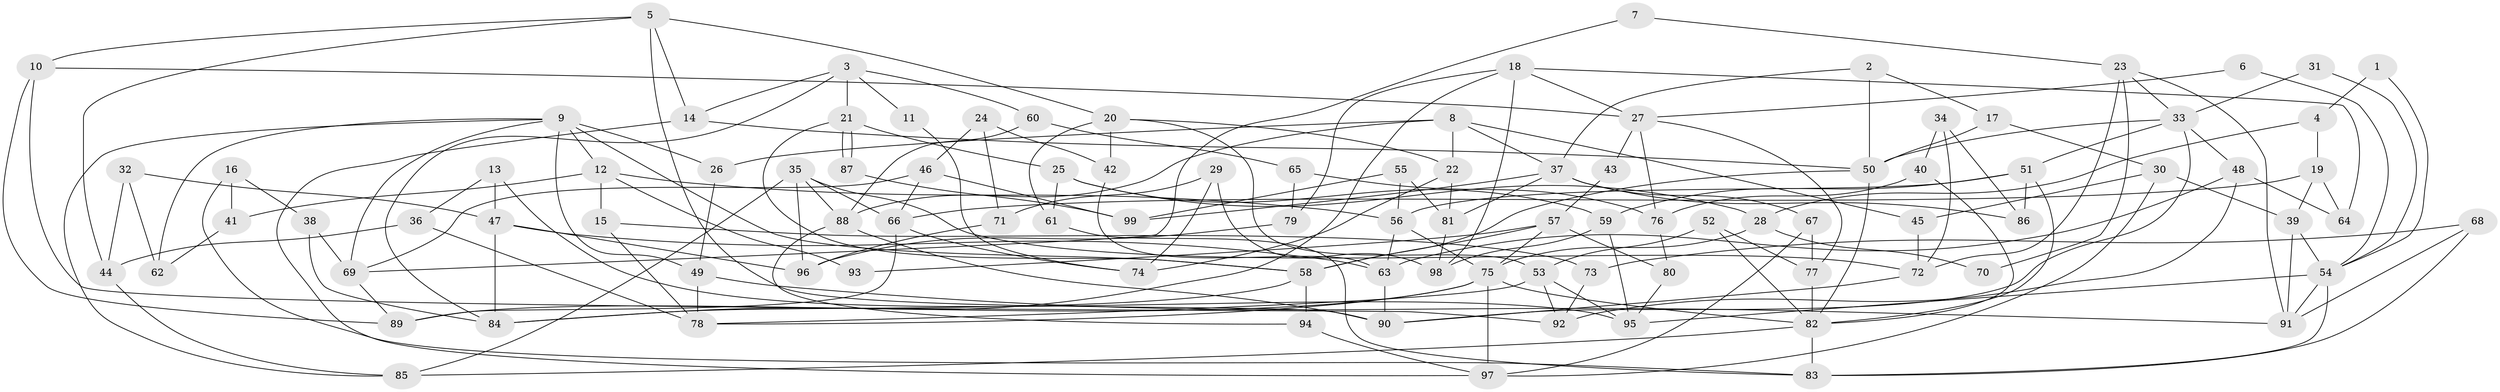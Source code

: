 // Generated by graph-tools (version 1.1) at 2025/14/03/09/25 04:14:50]
// undirected, 99 vertices, 198 edges
graph export_dot {
graph [start="1"]
  node [color=gray90,style=filled];
  1;
  2;
  3;
  4;
  5;
  6;
  7;
  8;
  9;
  10;
  11;
  12;
  13;
  14;
  15;
  16;
  17;
  18;
  19;
  20;
  21;
  22;
  23;
  24;
  25;
  26;
  27;
  28;
  29;
  30;
  31;
  32;
  33;
  34;
  35;
  36;
  37;
  38;
  39;
  40;
  41;
  42;
  43;
  44;
  45;
  46;
  47;
  48;
  49;
  50;
  51;
  52;
  53;
  54;
  55;
  56;
  57;
  58;
  59;
  60;
  61;
  62;
  63;
  64;
  65;
  66;
  67;
  68;
  69;
  70;
  71;
  72;
  73;
  74;
  75;
  76;
  77;
  78;
  79;
  80;
  81;
  82;
  83;
  84;
  85;
  86;
  87;
  88;
  89;
  90;
  91;
  92;
  93;
  94;
  95;
  96;
  97;
  98;
  99;
  1 -- 4;
  1 -- 54;
  2 -- 50;
  2 -- 37;
  2 -- 17;
  3 -- 21;
  3 -- 14;
  3 -- 11;
  3 -- 60;
  3 -- 84;
  4 -- 19;
  4 -- 28;
  5 -- 90;
  5 -- 14;
  5 -- 10;
  5 -- 20;
  5 -- 44;
  6 -- 27;
  6 -- 54;
  7 -- 69;
  7 -- 23;
  8 -- 37;
  8 -- 88;
  8 -- 22;
  8 -- 26;
  8 -- 45;
  9 -- 85;
  9 -- 26;
  9 -- 12;
  9 -- 49;
  9 -- 58;
  9 -- 62;
  9 -- 69;
  10 -- 27;
  10 -- 89;
  10 -- 92;
  11 -- 74;
  12 -- 56;
  12 -- 15;
  12 -- 41;
  12 -- 93;
  13 -- 95;
  13 -- 47;
  13 -- 36;
  14 -- 50;
  14 -- 97;
  15 -- 78;
  15 -- 73;
  16 -- 38;
  16 -- 41;
  16 -- 83;
  17 -- 30;
  17 -- 50;
  18 -- 98;
  18 -- 84;
  18 -- 27;
  18 -- 64;
  18 -- 79;
  19 -- 64;
  19 -- 39;
  19 -- 66;
  20 -- 42;
  20 -- 22;
  20 -- 53;
  20 -- 61;
  21 -- 58;
  21 -- 87;
  21 -- 87;
  21 -- 25;
  22 -- 74;
  22 -- 81;
  23 -- 33;
  23 -- 72;
  23 -- 70;
  23 -- 91;
  24 -- 71;
  24 -- 46;
  24 -- 42;
  25 -- 59;
  25 -- 28;
  25 -- 61;
  26 -- 49;
  27 -- 77;
  27 -- 43;
  27 -- 76;
  28 -- 75;
  28 -- 70;
  29 -- 98;
  29 -- 74;
  29 -- 71;
  30 -- 39;
  30 -- 45;
  30 -- 97;
  31 -- 33;
  31 -- 54;
  32 -- 47;
  32 -- 44;
  32 -- 62;
  33 -- 50;
  33 -- 51;
  33 -- 48;
  33 -- 90;
  34 -- 40;
  34 -- 72;
  34 -- 86;
  35 -- 66;
  35 -- 85;
  35 -- 72;
  35 -- 88;
  35 -- 96;
  36 -- 78;
  36 -- 44;
  37 -- 67;
  37 -- 86;
  37 -- 81;
  37 -- 99;
  38 -- 84;
  38 -- 69;
  39 -- 54;
  39 -- 91;
  40 -- 82;
  40 -- 76;
  41 -- 62;
  42 -- 63;
  43 -- 57;
  44 -- 85;
  45 -- 72;
  46 -- 66;
  46 -- 99;
  46 -- 69;
  47 -- 96;
  47 -- 84;
  47 -- 63;
  48 -- 92;
  48 -- 63;
  48 -- 64;
  49 -- 91;
  49 -- 78;
  50 -- 58;
  50 -- 82;
  51 -- 56;
  51 -- 82;
  51 -- 59;
  51 -- 86;
  52 -- 53;
  52 -- 82;
  52 -- 77;
  53 -- 78;
  53 -- 92;
  53 -- 95;
  54 -- 83;
  54 -- 91;
  54 -- 95;
  55 -- 81;
  55 -- 56;
  55 -- 99;
  56 -- 75;
  56 -- 63;
  57 -- 75;
  57 -- 58;
  57 -- 80;
  57 -- 93;
  58 -- 94;
  58 -- 84;
  59 -- 95;
  59 -- 98;
  60 -- 88;
  60 -- 65;
  61 -- 83;
  63 -- 90;
  65 -- 76;
  65 -- 79;
  66 -- 89;
  66 -- 74;
  67 -- 77;
  67 -- 97;
  68 -- 73;
  68 -- 83;
  68 -- 91;
  69 -- 89;
  71 -- 96;
  72 -- 90;
  73 -- 92;
  75 -- 89;
  75 -- 82;
  75 -- 78;
  75 -- 97;
  76 -- 80;
  77 -- 82;
  79 -- 96;
  80 -- 95;
  81 -- 98;
  82 -- 83;
  82 -- 85;
  87 -- 99;
  88 -- 90;
  88 -- 94;
  94 -- 97;
}
